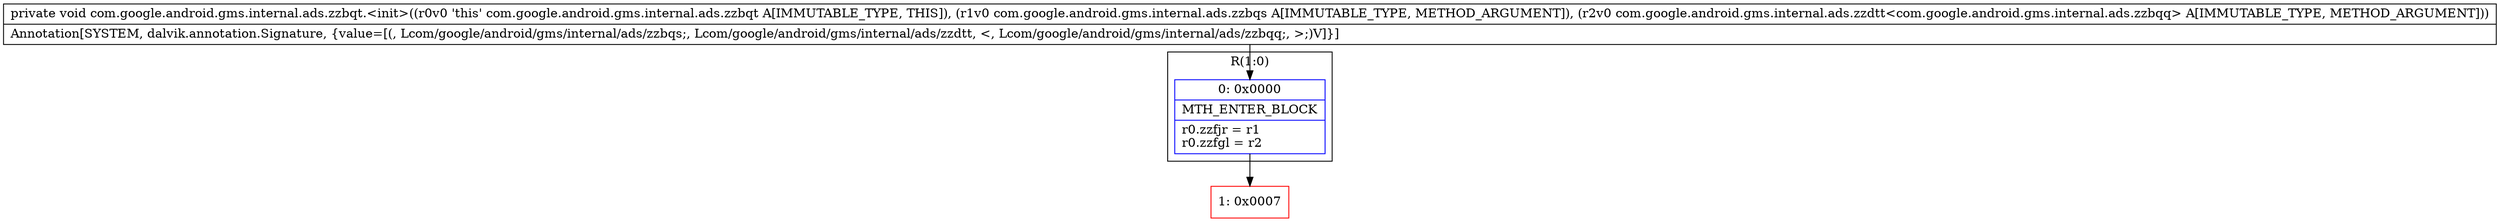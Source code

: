 digraph "CFG forcom.google.android.gms.internal.ads.zzbqt.\<init\>(Lcom\/google\/android\/gms\/internal\/ads\/zzbqs;Lcom\/google\/android\/gms\/internal\/ads\/zzdtt;)V" {
subgraph cluster_Region_1006983205 {
label = "R(1:0)";
node [shape=record,color=blue];
Node_0 [shape=record,label="{0\:\ 0x0000|MTH_ENTER_BLOCK\l|r0.zzfjr = r1\lr0.zzfgl = r2\l}"];
}
Node_1 [shape=record,color=red,label="{1\:\ 0x0007}"];
MethodNode[shape=record,label="{private void com.google.android.gms.internal.ads.zzbqt.\<init\>((r0v0 'this' com.google.android.gms.internal.ads.zzbqt A[IMMUTABLE_TYPE, THIS]), (r1v0 com.google.android.gms.internal.ads.zzbqs A[IMMUTABLE_TYPE, METHOD_ARGUMENT]), (r2v0 com.google.android.gms.internal.ads.zzdtt\<com.google.android.gms.internal.ads.zzbqq\> A[IMMUTABLE_TYPE, METHOD_ARGUMENT]))  | Annotation[SYSTEM, dalvik.annotation.Signature, \{value=[(, Lcom\/google\/android\/gms\/internal\/ads\/zzbqs;, Lcom\/google\/android\/gms\/internal\/ads\/zzdtt, \<, Lcom\/google\/android\/gms\/internal\/ads\/zzbqq;, \>;)V]\}]\l}"];
MethodNode -> Node_0;
Node_0 -> Node_1;
}

